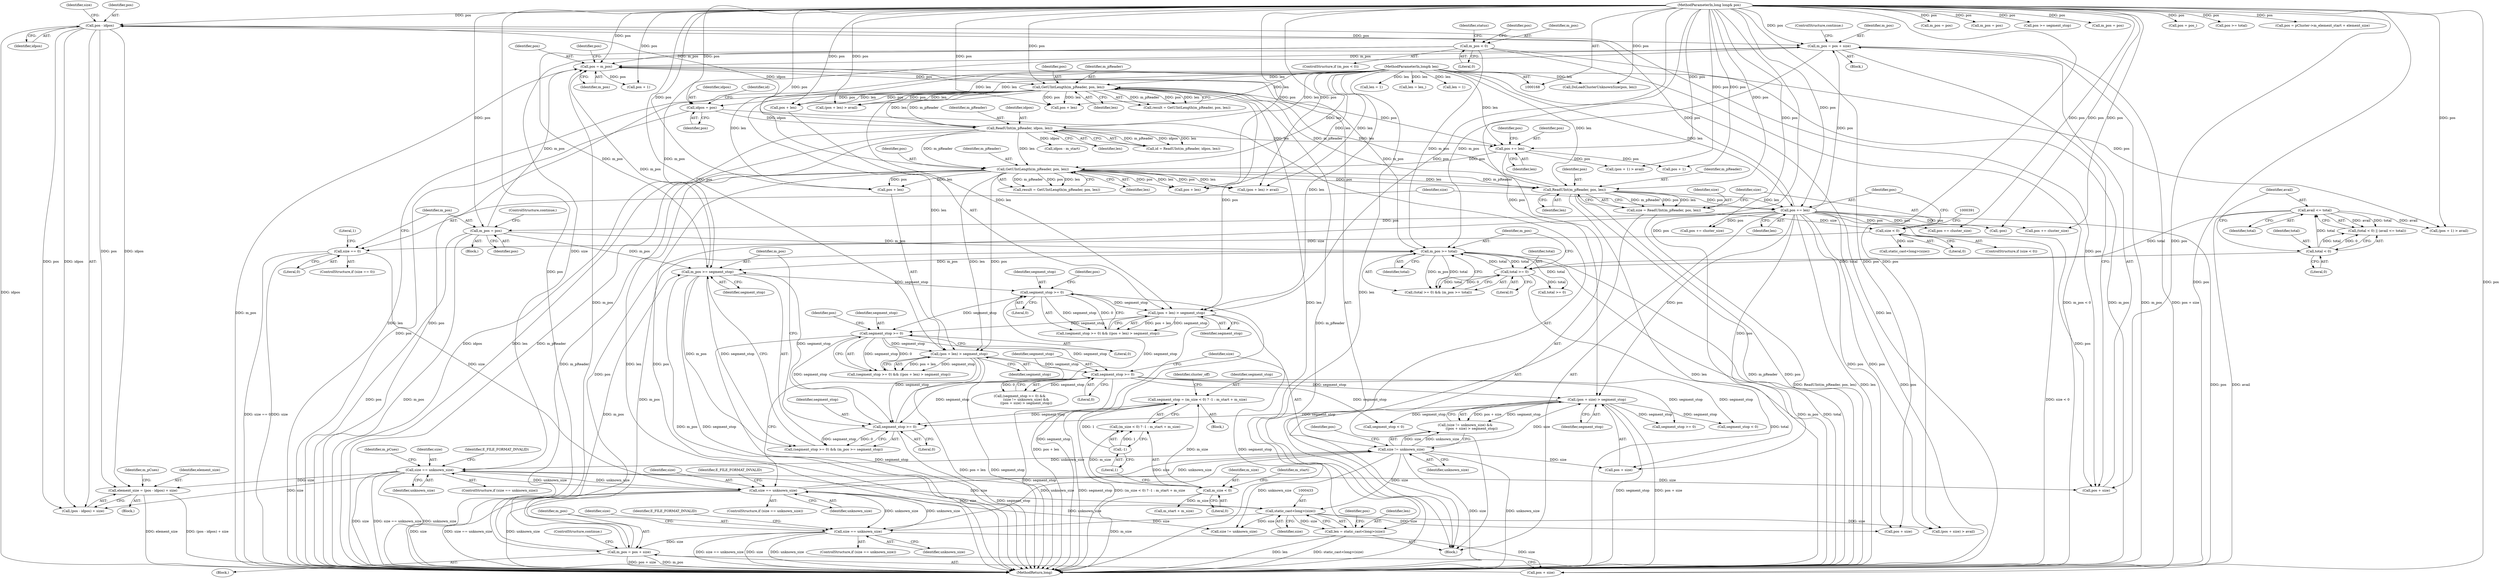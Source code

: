 digraph "1_Android_04839626ed859623901ebd3a5fd483982186b59d_26@integer" {
"1000460" [label="(Call,element_size = (pos - idpos) + size)"];
"1000463" [label="(Call,pos - idpos)"];
"1000169" [label="(MethodParameterIn,long long& pos)"];
"1000393" [label="(Call,pos += len)"];
"1000381" [label="(Call,ReadUInt(m_pReader, pos, len))"];
"1000340" [label="(Call,GetUIntLength(m_pReader, pos, len))"];
"1000311" [label="(Call,ReadUInt(m_pReader, idpos, len))"];
"1000266" [label="(Call,GetUIntLength(m_pReader, pos, len))"];
"1000248" [label="(Call,pos = m_pos)"];
"1000401" [label="(Call,m_pos = pos)"];
"1000473" [label="(Call,m_pos = pos + size)"];
"1000449" [label="(Call,size == unknown_size)"];
"1000432" [label="(Call,static_cast<long>(size))"];
"1000408" [label="(Call,size == unknown_size)"];
"1000397" [label="(Call,size == 0)"];
"1000386" [label="(Call,size < 0)"];
"1000379" [label="(Call,size = ReadUInt(m_pReader, pos, len))"];
"1000485" [label="(Call,size == unknown_size)"];
"1000419" [label="(Call,size != unknown_size)"];
"1000490" [label="(Call,m_pos = pos + size)"];
"1000233" [label="(Call,m_pos >= total)"];
"1000173" [label="(Call,m_pos < 0)"];
"1000230" [label="(Call,total >= 0)"];
"1000201" [label="(Call,avail <= total)"];
"1000198" [label="(Call,total < 0)"];
"1000243" [label="(Call,m_pos >= segment_stop)"];
"1000240" [label="(Call,segment_stop >= 0)"];
"1000360" [label="(Call,segment_stop >= 0)"];
"1000289" [label="(Call,(pos + len) > segment_stop)"];
"1000170" [label="(MethodParameterIn,long& len)"];
"1000286" [label="(Call,segment_stop >= 0)"];
"1000205" [label="(Call,segment_stop = (m_size < 0) ? -1 : m_start + m_size)"];
"1000211" [label="(Call,-1)"];
"1000208" [label="(Call,m_size < 0)"];
"1000422" [label="(Call,(pos + size) > segment_stop)"];
"1000415" [label="(Call,segment_stop >= 0)"];
"1000363" [label="(Call,(pos + len) > segment_stop)"];
"1000430" [label="(Call,len = static_cast<long>(size))"];
"1000305" [label="(Call,idpos = pos)"];
"1000323" [label="(Call,pos += len)"];
"1000396" [label="(ControlStructure,if (size == 0))"];
"1000465" [label="(Identifier,idpos)"];
"1000381" [label="(Call,ReadUInt(m_pReader, pos, len))"];
"1000404" [label="(ControlStructure,continue;)"];
"1000484" [label="(ControlStructure,if (size == unknown_size))"];
"1000249" [label="(Identifier,pos)"];
"1000175" [label="(Literal,0)"];
"1000244" [label="(Identifier,m_pos)"];
"1000449" [label="(Call,size == unknown_size)"];
"1000409" [label="(Identifier,size)"];
"1000710" [label="(Call,segment_stop < 0)"];
"1000363" [label="(Call,(pos + len) > segment_stop)"];
"1000468" [label="(Identifier,m_pCues)"];
"1000705" [label="(Call,m_pos = pos)"];
"1000314" [label="(Identifier,len)"];
"1000235" [label="(Identifier,total)"];
"1000462" [label="(Call,(pos - idpos) + size)"];
"1000386" [label="(Call,size < 0)"];
"1000267" [label="(Identifier,m_pReader)"];
"1000456" [label="(Identifier,m_pCues)"];
"1000266" [label="(Call,GetUIntLength(m_pReader, pos, len))"];
"1000447" [label="(Block,)"];
"1000177" [label="(Call,DoLoadClusterUnknownSize(pos, len))"];
"1000422" [label="(Call,(pos + size) > segment_stop)"];
"1000258" [label="(Call,len = 1)"];
"1000478" [label="(ControlStructure,continue;)"];
"1000239" [label="(Call,(segment_stop >= 0) && (m_pos >= segment_stop))"];
"1000658" [label="(Call,segment_stop >= 0)"];
"1000169" [label="(MethodParameterIn,long long& pos)"];
"1000458" [label="(Block,)"];
"1000198" [label="(Call,total < 0)"];
"1000297" [label="(Call,(pos + len) > avail)"];
"1000394" [label="(Identifier,pos)"];
"1000340" [label="(Call,GetUIntLength(m_pReader, pos, len))"];
"1000342" [label="(Identifier,pos)"];
"1000486" [label="(Identifier,size)"];
"1000364" [label="(Call,pos + len)"];
"1000644" [label="(Call,total >= 0)"];
"1000620" [label="(Call,segment_stop < 0)"];
"1000241" [label="(Identifier,segment_stop)"];
"1000212" [label="(Literal,1)"];
"1000328" [label="(Call,pos + 1)"];
"1000393" [label="(Call,pos += len)"];
"1000615" [label="(Call,m_pos = pos)"];
"1000502" [label="(Call,size != unknown_size)"];
"1000385" [label="(ControlStructure,if (size < 0))"];
"1000213" [label="(Call,m_start + m_size)"];
"1000210" [label="(Literal,0)"];
"1000400" [label="(Block,)"];
"1000424" [label="(Identifier,pos)"];
"1000661" [label="(Call,pos >= segment_stop)"];
"1000417" [label="(Literal,0)"];
"1000408" [label="(Call,size == unknown_size)"];
"1000242" [label="(Literal,0)"];
"1000203" [label="(Identifier,total)"];
"1000312" [label="(Identifier,m_pReader)"];
"1000325" [label="(Identifier,len)"];
"1000491" [label="(Identifier,m_pos)"];
"1000233" [label="(Call,m_pos >= total)"];
"1000232" [label="(Literal,0)"];
"1000209" [label="(Identifier,m_size)"];
"1000240" [label="(Call,segment_stop >= 0)"];
"1000670" [label="(Call,m_pos = pos)"];
"1000415" [label="(Call,segment_stop >= 0)"];
"1000475" [label="(Call,pos + size)"];
"1000229" [label="(Call,(total >= 0) && (m_pos >= total))"];
"1000252" [label="(Call,(pos + 1) > avail)"];
"1000298" [label="(Call,pos + len)"];
"1000431" [label="(Identifier,len)"];
"1000305" [label="(Call,idpos = pos)"];
"1000473" [label="(Call,m_pos = pos + size)"];
"1000639" [label="(Call,pos += cluster_size)"];
"1000450" [label="(Identifier,size)"];
"1000207" [label="(Call,(m_size < 0) ? -1 : m_start + m_size)"];
"1000489" [label="(Identifier,E_FILE_FORMAT_INVALID)"];
"1000324" [label="(Identifier,pos)"];
"1000199" [label="(Identifier,total)"];
"1000341" [label="(Identifier,m_pReader)"];
"1000463" [label="(Call,pos - idpos)"];
"1000214" [label="(Identifier,m_start)"];
"1000285" [label="(Call,(segment_stop >= 0) && ((pos + len) > segment_stop))"];
"1000430" [label="(Call,len = static_cast<long>(size))"];
"1000269" [label="(Identifier,len)"];
"1000234" [label="(Identifier,m_pos)"];
"1000474" [label="(Identifier,m_pos)"];
"1000171" [label="(Block,)"];
"1000460" [label="(Call,element_size = (pos - idpos) + size)"];
"1000250" [label="(Identifier,m_pos)"];
"1000432" [label="(Call,static_cast<long>(size))"];
"1000416" [label="(Identifier,segment_stop)"];
"1000723" [label="(Call,-pos)"];
"1000584" [label="(Call,pos += cluster_size)"];
"1001022" [label="(MethodReturn,long)"];
"1000426" [label="(Identifier,segment_stop)"];
"1000327" [label="(Call,(pos + 1) > avail)"];
"1000483" [label="(Block,)"];
"1000365" [label="(Identifier,pos)"];
"1000438" [label="(Identifier,pos)"];
"1000362" [label="(Literal,0)"];
"1000205" [label="(Call,segment_stop = (m_size < 0) ? -1 : m_start + m_size)"];
"1000268" [label="(Identifier,pos)"];
"1000323" [label="(Call,pos += len)"];
"1000418" [label="(Call,(size != unknown_size) &&\n            ((pos + size) > segment_stop))"];
"1000412" [label="(Identifier,E_FILE_FORMAT_INVALID)"];
"1000387" [label="(Identifier,size)"];
"1000173" [label="(Call,m_pos < 0)"];
"1000466" [label="(Identifier,size)"];
"1000170" [label="(MethodParameterIn,long& len)"];
"1000253" [label="(Call,pos + 1)"];
"1000395" [label="(Identifier,len)"];
"1000464" [label="(Identifier,pos)"];
"1000421" [label="(Identifier,unknown_size)"];
"1000206" [label="(Identifier,segment_stop)"];
"1000254" [label="(Identifier,pos)"];
"1000311" [label="(Call,ReadUInt(m_pReader, idpos, len))"];
"1000397" [label="(Call,size == 0)"];
"1000383" [label="(Identifier,pos)"];
"1000310" [label="(Identifier,id)"];
"1000382" [label="(Identifier,m_pReader)"];
"1000309" [label="(Call,id = ReadUInt(m_pReader, idpos, len))"];
"1000498" [label="(Call,idpos - m_start)"];
"1000495" [label="(ControlStructure,continue;)"];
"1000197" [label="(Call,(total < 0) || (avail <= total))"];
"1000202" [label="(Identifier,avail)"];
"1000407" [label="(ControlStructure,if (size == unknown_size))"];
"1000530" [label="(Call,len = len_)"];
"1000371" [label="(Call,(pos + len) > avail)"];
"1000492" [label="(Call,pos + size)"];
"1000287" [label="(Identifier,segment_stop)"];
"1000211" [label="(Call,-1)"];
"1000367" [label="(Identifier,segment_stop)"];
"1000414" [label="(Call,(segment_stop >= 0) &&\n            (size != unknown_size) &&\n            ((pos + size) > segment_stop))"];
"1000333" [label="(Call,len = 1)"];
"1000437" [label="(Call,pos + size)"];
"1000231" [label="(Identifier,total)"];
"1000329" [label="(Identifier,pos)"];
"1000248" [label="(Call,pos = m_pos)"];
"1000360" [label="(Call,segment_stop >= 0)"];
"1000307" [label="(Identifier,pos)"];
"1000390" [label="(Call,static_cast<long>(size))"];
"1000289" [label="(Call,(pos + len) > segment_stop)"];
"1000403" [label="(Identifier,pos)"];
"1000487" [label="(Identifier,unknown_size)"];
"1000286" [label="(Call,segment_stop >= 0)"];
"1000380" [label="(Identifier,size)"];
"1000451" [label="(Identifier,unknown_size)"];
"1000338" [label="(Call,result = GetUIntLength(m_pReader, pos, len))"];
"1000243" [label="(Call,m_pos >= segment_stop)"];
"1000490" [label="(Call,m_pos = pos + size)"];
"1000361" [label="(Identifier,segment_stop)"];
"1000291" [label="(Identifier,pos)"];
"1000399" [label="(Literal,0)"];
"1000372" [label="(Call,pos + len)"];
"1000384" [label="(Identifier,len)"];
"1000200" [label="(Literal,0)"];
"1000227" [label="(Block,)"];
"1000436" [label="(Call,(pos + size) > avail)"];
"1000359" [label="(Call,(segment_stop >= 0) && ((pos + len) > segment_stop))"];
"1000527" [label="(Call,pos = pos_)"];
"1000174" [label="(Identifier,m_pos)"];
"1000647" [label="(Call,pos >= total)"];
"1000406" [label="(Literal,1)"];
"1000290" [label="(Call,pos + len)"];
"1000230" [label="(Call,total >= 0)"];
"1000485" [label="(Call,size == unknown_size)"];
"1000401" [label="(Call,m_pos = pos)"];
"1000313" [label="(Identifier,idpos)"];
"1000184" [label="(Identifier,status)"];
"1000448" [label="(ControlStructure,if (size == unknown_size))"];
"1000423" [label="(Call,pos + size)"];
"1000398" [label="(Identifier,size)"];
"1000178" [label="(Identifier,pos)"];
"1000201" [label="(Call,avail <= total)"];
"1000306" [label="(Identifier,idpos)"];
"1000461" [label="(Identifier,element_size)"];
"1000420" [label="(Identifier,size)"];
"1000453" [label="(Identifier,E_FILE_FORMAT_INVALID)"];
"1000419" [label="(Call,size != unknown_size)"];
"1000288" [label="(Literal,0)"];
"1000264" [label="(Call,result = GetUIntLength(m_pReader, pos, len))"];
"1000410" [label="(Identifier,unknown_size)"];
"1000388" [label="(Literal,0)"];
"1000599" [label="(Call,pos = pCluster->m_element_start + element_size)"];
"1000245" [label="(Identifier,segment_stop)"];
"1000343" [label="(Identifier,len)"];
"1000434" [label="(Identifier,size)"];
"1000402" [label="(Identifier,m_pos)"];
"1000218" [label="(Identifier,cluster_off)"];
"1000208" [label="(Call,m_size < 0)"];
"1000379" [label="(Call,size = ReadUInt(m_pReader, pos, len))"];
"1000702" [label="(Call,pos += cluster_size)"];
"1000172" [label="(ControlStructure,if (m_pos < 0))"];
"1000293" [label="(Identifier,segment_stop)"];
"1000460" -> "1000458"  [label="AST: "];
"1000460" -> "1000462"  [label="CFG: "];
"1000461" -> "1000460"  [label="AST: "];
"1000462" -> "1000460"  [label="AST: "];
"1000468" -> "1000460"  [label="CFG: "];
"1000460" -> "1001022"  [label="DDG: element_size"];
"1000460" -> "1001022"  [label="DDG: (pos - idpos) + size"];
"1000463" -> "1000460"  [label="DDG: pos"];
"1000463" -> "1000460"  [label="DDG: idpos"];
"1000449" -> "1000460"  [label="DDG: size"];
"1000463" -> "1000462"  [label="AST: "];
"1000463" -> "1000465"  [label="CFG: "];
"1000464" -> "1000463"  [label="AST: "];
"1000465" -> "1000463"  [label="AST: "];
"1000466" -> "1000463"  [label="CFG: "];
"1000463" -> "1001022"  [label="DDG: idpos"];
"1000463" -> "1000462"  [label="DDG: pos"];
"1000463" -> "1000462"  [label="DDG: idpos"];
"1000169" -> "1000463"  [label="DDG: pos"];
"1000393" -> "1000463"  [label="DDG: pos"];
"1000311" -> "1000463"  [label="DDG: idpos"];
"1000463" -> "1000473"  [label="DDG: pos"];
"1000463" -> "1000475"  [label="DDG: pos"];
"1000169" -> "1000168"  [label="AST: "];
"1000169" -> "1001022"  [label="DDG: pos"];
"1000169" -> "1000177"  [label="DDG: pos"];
"1000169" -> "1000248"  [label="DDG: pos"];
"1000169" -> "1000252"  [label="DDG: pos"];
"1000169" -> "1000253"  [label="DDG: pos"];
"1000169" -> "1000266"  [label="DDG: pos"];
"1000169" -> "1000289"  [label="DDG: pos"];
"1000169" -> "1000290"  [label="DDG: pos"];
"1000169" -> "1000297"  [label="DDG: pos"];
"1000169" -> "1000298"  [label="DDG: pos"];
"1000169" -> "1000305"  [label="DDG: pos"];
"1000169" -> "1000323"  [label="DDG: pos"];
"1000169" -> "1000327"  [label="DDG: pos"];
"1000169" -> "1000328"  [label="DDG: pos"];
"1000169" -> "1000340"  [label="DDG: pos"];
"1000169" -> "1000363"  [label="DDG: pos"];
"1000169" -> "1000364"  [label="DDG: pos"];
"1000169" -> "1000371"  [label="DDG: pos"];
"1000169" -> "1000372"  [label="DDG: pos"];
"1000169" -> "1000381"  [label="DDG: pos"];
"1000169" -> "1000393"  [label="DDG: pos"];
"1000169" -> "1000401"  [label="DDG: pos"];
"1000169" -> "1000422"  [label="DDG: pos"];
"1000169" -> "1000423"  [label="DDG: pos"];
"1000169" -> "1000436"  [label="DDG: pos"];
"1000169" -> "1000437"  [label="DDG: pos"];
"1000169" -> "1000473"  [label="DDG: pos"];
"1000169" -> "1000475"  [label="DDG: pos"];
"1000169" -> "1000490"  [label="DDG: pos"];
"1000169" -> "1000492"  [label="DDG: pos"];
"1000169" -> "1000527"  [label="DDG: pos"];
"1000169" -> "1000584"  [label="DDG: pos"];
"1000169" -> "1000599"  [label="DDG: pos"];
"1000169" -> "1000615"  [label="DDG: pos"];
"1000169" -> "1000639"  [label="DDG: pos"];
"1000169" -> "1000647"  [label="DDG: pos"];
"1000169" -> "1000661"  [label="DDG: pos"];
"1000169" -> "1000670"  [label="DDG: pos"];
"1000169" -> "1000702"  [label="DDG: pos"];
"1000169" -> "1000705"  [label="DDG: pos"];
"1000169" -> "1000723"  [label="DDG: pos"];
"1000393" -> "1000227"  [label="AST: "];
"1000393" -> "1000395"  [label="CFG: "];
"1000394" -> "1000393"  [label="AST: "];
"1000395" -> "1000393"  [label="AST: "];
"1000398" -> "1000393"  [label="CFG: "];
"1000393" -> "1001022"  [label="DDG: pos"];
"1000393" -> "1001022"  [label="DDG: len"];
"1000381" -> "1000393"  [label="DDG: len"];
"1000381" -> "1000393"  [label="DDG: pos"];
"1000170" -> "1000393"  [label="DDG: len"];
"1000393" -> "1000401"  [label="DDG: pos"];
"1000393" -> "1000422"  [label="DDG: pos"];
"1000393" -> "1000423"  [label="DDG: pos"];
"1000393" -> "1000436"  [label="DDG: pos"];
"1000393" -> "1000437"  [label="DDG: pos"];
"1000393" -> "1000473"  [label="DDG: pos"];
"1000393" -> "1000475"  [label="DDG: pos"];
"1000393" -> "1000490"  [label="DDG: pos"];
"1000393" -> "1000492"  [label="DDG: pos"];
"1000393" -> "1000584"  [label="DDG: pos"];
"1000393" -> "1000639"  [label="DDG: pos"];
"1000393" -> "1000702"  [label="DDG: pos"];
"1000393" -> "1000723"  [label="DDG: pos"];
"1000381" -> "1000379"  [label="AST: "];
"1000381" -> "1000384"  [label="CFG: "];
"1000382" -> "1000381"  [label="AST: "];
"1000383" -> "1000381"  [label="AST: "];
"1000384" -> "1000381"  [label="AST: "];
"1000379" -> "1000381"  [label="CFG: "];
"1000381" -> "1001022"  [label="DDG: pos"];
"1000381" -> "1001022"  [label="DDG: len"];
"1000381" -> "1001022"  [label="DDG: m_pReader"];
"1000381" -> "1000266"  [label="DDG: m_pReader"];
"1000381" -> "1000266"  [label="DDG: len"];
"1000381" -> "1000379"  [label="DDG: m_pReader"];
"1000381" -> "1000379"  [label="DDG: pos"];
"1000381" -> "1000379"  [label="DDG: len"];
"1000340" -> "1000381"  [label="DDG: m_pReader"];
"1000340" -> "1000381"  [label="DDG: pos"];
"1000340" -> "1000381"  [label="DDG: len"];
"1000170" -> "1000381"  [label="DDG: len"];
"1000340" -> "1000338"  [label="AST: "];
"1000340" -> "1000343"  [label="CFG: "];
"1000341" -> "1000340"  [label="AST: "];
"1000342" -> "1000340"  [label="AST: "];
"1000343" -> "1000340"  [label="AST: "];
"1000338" -> "1000340"  [label="CFG: "];
"1000340" -> "1001022"  [label="DDG: len"];
"1000340" -> "1001022"  [label="DDG: pos"];
"1000340" -> "1001022"  [label="DDG: m_pReader"];
"1000340" -> "1000338"  [label="DDG: m_pReader"];
"1000340" -> "1000338"  [label="DDG: pos"];
"1000340" -> "1000338"  [label="DDG: len"];
"1000311" -> "1000340"  [label="DDG: m_pReader"];
"1000311" -> "1000340"  [label="DDG: len"];
"1000323" -> "1000340"  [label="DDG: pos"];
"1000170" -> "1000340"  [label="DDG: len"];
"1000340" -> "1000363"  [label="DDG: pos"];
"1000340" -> "1000363"  [label="DDG: len"];
"1000340" -> "1000364"  [label="DDG: pos"];
"1000340" -> "1000364"  [label="DDG: len"];
"1000340" -> "1000371"  [label="DDG: pos"];
"1000340" -> "1000371"  [label="DDG: len"];
"1000340" -> "1000372"  [label="DDG: pos"];
"1000340" -> "1000372"  [label="DDG: len"];
"1000311" -> "1000309"  [label="AST: "];
"1000311" -> "1000314"  [label="CFG: "];
"1000312" -> "1000311"  [label="AST: "];
"1000313" -> "1000311"  [label="AST: "];
"1000314" -> "1000311"  [label="AST: "];
"1000309" -> "1000311"  [label="CFG: "];
"1000311" -> "1001022"  [label="DDG: m_pReader"];
"1000311" -> "1001022"  [label="DDG: idpos"];
"1000311" -> "1001022"  [label="DDG: len"];
"1000311" -> "1000309"  [label="DDG: m_pReader"];
"1000311" -> "1000309"  [label="DDG: idpos"];
"1000311" -> "1000309"  [label="DDG: len"];
"1000266" -> "1000311"  [label="DDG: m_pReader"];
"1000266" -> "1000311"  [label="DDG: len"];
"1000305" -> "1000311"  [label="DDG: idpos"];
"1000170" -> "1000311"  [label="DDG: len"];
"1000311" -> "1000323"  [label="DDG: len"];
"1000311" -> "1000498"  [label="DDG: idpos"];
"1000266" -> "1000264"  [label="AST: "];
"1000266" -> "1000269"  [label="CFG: "];
"1000267" -> "1000266"  [label="AST: "];
"1000268" -> "1000266"  [label="AST: "];
"1000269" -> "1000266"  [label="AST: "];
"1000264" -> "1000266"  [label="CFG: "];
"1000266" -> "1001022"  [label="DDG: len"];
"1000266" -> "1001022"  [label="DDG: pos"];
"1000266" -> "1001022"  [label="DDG: m_pReader"];
"1000266" -> "1000264"  [label="DDG: m_pReader"];
"1000266" -> "1000264"  [label="DDG: pos"];
"1000266" -> "1000264"  [label="DDG: len"];
"1000248" -> "1000266"  [label="DDG: pos"];
"1000430" -> "1000266"  [label="DDG: len"];
"1000170" -> "1000266"  [label="DDG: len"];
"1000266" -> "1000289"  [label="DDG: pos"];
"1000266" -> "1000289"  [label="DDG: len"];
"1000266" -> "1000290"  [label="DDG: pos"];
"1000266" -> "1000290"  [label="DDG: len"];
"1000266" -> "1000297"  [label="DDG: pos"];
"1000266" -> "1000297"  [label="DDG: len"];
"1000266" -> "1000298"  [label="DDG: pos"];
"1000266" -> "1000298"  [label="DDG: len"];
"1000266" -> "1000305"  [label="DDG: pos"];
"1000266" -> "1000323"  [label="DDG: pos"];
"1000248" -> "1000227"  [label="AST: "];
"1000248" -> "1000250"  [label="CFG: "];
"1000249" -> "1000248"  [label="AST: "];
"1000250" -> "1000248"  [label="AST: "];
"1000254" -> "1000248"  [label="CFG: "];
"1000248" -> "1001022"  [label="DDG: m_pos"];
"1000401" -> "1000248"  [label="DDG: m_pos"];
"1000473" -> "1000248"  [label="DDG: m_pos"];
"1000490" -> "1000248"  [label="DDG: m_pos"];
"1000233" -> "1000248"  [label="DDG: m_pos"];
"1000243" -> "1000248"  [label="DDG: m_pos"];
"1000173" -> "1000248"  [label="DDG: m_pos"];
"1000248" -> "1000252"  [label="DDG: pos"];
"1000248" -> "1000253"  [label="DDG: pos"];
"1000401" -> "1000400"  [label="AST: "];
"1000401" -> "1000403"  [label="CFG: "];
"1000402" -> "1000401"  [label="AST: "];
"1000403" -> "1000401"  [label="AST: "];
"1000404" -> "1000401"  [label="CFG: "];
"1000401" -> "1001022"  [label="DDG: m_pos"];
"1000401" -> "1001022"  [label="DDG: pos"];
"1000401" -> "1000233"  [label="DDG: m_pos"];
"1000401" -> "1000243"  [label="DDG: m_pos"];
"1000473" -> "1000447"  [label="AST: "];
"1000473" -> "1000475"  [label="CFG: "];
"1000474" -> "1000473"  [label="AST: "];
"1000475" -> "1000473"  [label="AST: "];
"1000478" -> "1000473"  [label="CFG: "];
"1000473" -> "1001022"  [label="DDG: m_pos"];
"1000473" -> "1001022"  [label="DDG: pos + size"];
"1000473" -> "1000233"  [label="DDG: m_pos"];
"1000473" -> "1000243"  [label="DDG: m_pos"];
"1000449" -> "1000473"  [label="DDG: size"];
"1000449" -> "1000448"  [label="AST: "];
"1000449" -> "1000451"  [label="CFG: "];
"1000450" -> "1000449"  [label="AST: "];
"1000451" -> "1000449"  [label="AST: "];
"1000453" -> "1000449"  [label="CFG: "];
"1000456" -> "1000449"  [label="CFG: "];
"1000449" -> "1001022"  [label="DDG: size"];
"1000449" -> "1001022"  [label="DDG: size == unknown_size"];
"1000449" -> "1001022"  [label="DDG: unknown_size"];
"1000449" -> "1000408"  [label="DDG: unknown_size"];
"1000432" -> "1000449"  [label="DDG: size"];
"1000408" -> "1000449"  [label="DDG: unknown_size"];
"1000419" -> "1000449"  [label="DDG: unknown_size"];
"1000449" -> "1000462"  [label="DDG: size"];
"1000449" -> "1000475"  [label="DDG: size"];
"1000432" -> "1000430"  [label="AST: "];
"1000432" -> "1000434"  [label="CFG: "];
"1000433" -> "1000432"  [label="AST: "];
"1000434" -> "1000432"  [label="AST: "];
"1000430" -> "1000432"  [label="CFG: "];
"1000432" -> "1000430"  [label="DDG: size"];
"1000408" -> "1000432"  [label="DDG: size"];
"1000419" -> "1000432"  [label="DDG: size"];
"1000432" -> "1000436"  [label="DDG: size"];
"1000432" -> "1000437"  [label="DDG: size"];
"1000432" -> "1000485"  [label="DDG: size"];
"1000432" -> "1000502"  [label="DDG: size"];
"1000408" -> "1000407"  [label="AST: "];
"1000408" -> "1000410"  [label="CFG: "];
"1000409" -> "1000408"  [label="AST: "];
"1000410" -> "1000408"  [label="AST: "];
"1000412" -> "1000408"  [label="CFG: "];
"1000416" -> "1000408"  [label="CFG: "];
"1000408" -> "1001022"  [label="DDG: size"];
"1000408" -> "1001022"  [label="DDG: size == unknown_size"];
"1000408" -> "1001022"  [label="DDG: unknown_size"];
"1000397" -> "1000408"  [label="DDG: size"];
"1000485" -> "1000408"  [label="DDG: unknown_size"];
"1000408" -> "1000419"  [label="DDG: size"];
"1000408" -> "1000419"  [label="DDG: unknown_size"];
"1000408" -> "1000485"  [label="DDG: unknown_size"];
"1000408" -> "1000502"  [label="DDG: unknown_size"];
"1000397" -> "1000396"  [label="AST: "];
"1000397" -> "1000399"  [label="CFG: "];
"1000398" -> "1000397"  [label="AST: "];
"1000399" -> "1000397"  [label="AST: "];
"1000402" -> "1000397"  [label="CFG: "];
"1000406" -> "1000397"  [label="CFG: "];
"1000397" -> "1001022"  [label="DDG: size == 0"];
"1000397" -> "1001022"  [label="DDG: size"];
"1000386" -> "1000397"  [label="DDG: size"];
"1000386" -> "1000385"  [label="AST: "];
"1000386" -> "1000388"  [label="CFG: "];
"1000387" -> "1000386"  [label="AST: "];
"1000388" -> "1000386"  [label="AST: "];
"1000391" -> "1000386"  [label="CFG: "];
"1000394" -> "1000386"  [label="CFG: "];
"1000386" -> "1001022"  [label="DDG: size < 0"];
"1000379" -> "1000386"  [label="DDG: size"];
"1000386" -> "1000390"  [label="DDG: size"];
"1000379" -> "1000227"  [label="AST: "];
"1000380" -> "1000379"  [label="AST: "];
"1000387" -> "1000379"  [label="CFG: "];
"1000379" -> "1001022"  [label="DDG: ReadUInt(m_pReader, pos, len)"];
"1000485" -> "1000484"  [label="AST: "];
"1000485" -> "1000487"  [label="CFG: "];
"1000486" -> "1000485"  [label="AST: "];
"1000487" -> "1000485"  [label="AST: "];
"1000489" -> "1000485"  [label="CFG: "];
"1000491" -> "1000485"  [label="CFG: "];
"1000485" -> "1001022"  [label="DDG: size"];
"1000485" -> "1001022"  [label="DDG: unknown_size"];
"1000485" -> "1001022"  [label="DDG: size == unknown_size"];
"1000419" -> "1000485"  [label="DDG: unknown_size"];
"1000485" -> "1000490"  [label="DDG: size"];
"1000485" -> "1000492"  [label="DDG: size"];
"1000419" -> "1000418"  [label="AST: "];
"1000419" -> "1000421"  [label="CFG: "];
"1000420" -> "1000419"  [label="AST: "];
"1000421" -> "1000419"  [label="AST: "];
"1000424" -> "1000419"  [label="CFG: "];
"1000418" -> "1000419"  [label="CFG: "];
"1000419" -> "1001022"  [label="DDG: size"];
"1000419" -> "1001022"  [label="DDG: unknown_size"];
"1000419" -> "1000418"  [label="DDG: size"];
"1000419" -> "1000418"  [label="DDG: unknown_size"];
"1000419" -> "1000422"  [label="DDG: size"];
"1000419" -> "1000423"  [label="DDG: size"];
"1000419" -> "1000502"  [label="DDG: unknown_size"];
"1000490" -> "1000483"  [label="AST: "];
"1000490" -> "1000492"  [label="CFG: "];
"1000491" -> "1000490"  [label="AST: "];
"1000492" -> "1000490"  [label="AST: "];
"1000495" -> "1000490"  [label="CFG: "];
"1000490" -> "1001022"  [label="DDG: m_pos"];
"1000490" -> "1001022"  [label="DDG: pos + size"];
"1000490" -> "1000233"  [label="DDG: m_pos"];
"1000490" -> "1000243"  [label="DDG: m_pos"];
"1000233" -> "1000229"  [label="AST: "];
"1000233" -> "1000235"  [label="CFG: "];
"1000234" -> "1000233"  [label="AST: "];
"1000235" -> "1000233"  [label="AST: "];
"1000229" -> "1000233"  [label="CFG: "];
"1000233" -> "1001022"  [label="DDG: total"];
"1000233" -> "1001022"  [label="DDG: m_pos"];
"1000233" -> "1000230"  [label="DDG: total"];
"1000233" -> "1000229"  [label="DDG: m_pos"];
"1000233" -> "1000229"  [label="DDG: total"];
"1000173" -> "1000233"  [label="DDG: m_pos"];
"1000230" -> "1000233"  [label="DDG: total"];
"1000233" -> "1000243"  [label="DDG: m_pos"];
"1000233" -> "1000644"  [label="DDG: total"];
"1000173" -> "1000172"  [label="AST: "];
"1000173" -> "1000175"  [label="CFG: "];
"1000174" -> "1000173"  [label="AST: "];
"1000175" -> "1000173"  [label="AST: "];
"1000178" -> "1000173"  [label="CFG: "];
"1000184" -> "1000173"  [label="CFG: "];
"1000173" -> "1001022"  [label="DDG: m_pos < 0"];
"1000173" -> "1001022"  [label="DDG: m_pos"];
"1000173" -> "1000243"  [label="DDG: m_pos"];
"1000230" -> "1000229"  [label="AST: "];
"1000230" -> "1000232"  [label="CFG: "];
"1000231" -> "1000230"  [label="AST: "];
"1000232" -> "1000230"  [label="AST: "];
"1000234" -> "1000230"  [label="CFG: "];
"1000229" -> "1000230"  [label="CFG: "];
"1000230" -> "1001022"  [label="DDG: total"];
"1000230" -> "1000229"  [label="DDG: total"];
"1000230" -> "1000229"  [label="DDG: 0"];
"1000201" -> "1000230"  [label="DDG: total"];
"1000198" -> "1000230"  [label="DDG: total"];
"1000230" -> "1000644"  [label="DDG: total"];
"1000201" -> "1000197"  [label="AST: "];
"1000201" -> "1000203"  [label="CFG: "];
"1000202" -> "1000201"  [label="AST: "];
"1000203" -> "1000201"  [label="AST: "];
"1000197" -> "1000201"  [label="CFG: "];
"1000201" -> "1001022"  [label="DDG: avail"];
"1000201" -> "1000197"  [label="DDG: avail"];
"1000201" -> "1000197"  [label="DDG: total"];
"1000198" -> "1000201"  [label="DDG: total"];
"1000201" -> "1000252"  [label="DDG: avail"];
"1000198" -> "1000197"  [label="AST: "];
"1000198" -> "1000200"  [label="CFG: "];
"1000199" -> "1000198"  [label="AST: "];
"1000200" -> "1000198"  [label="AST: "];
"1000202" -> "1000198"  [label="CFG: "];
"1000197" -> "1000198"  [label="CFG: "];
"1000198" -> "1000197"  [label="DDG: total"];
"1000198" -> "1000197"  [label="DDG: 0"];
"1000243" -> "1000239"  [label="AST: "];
"1000243" -> "1000245"  [label="CFG: "];
"1000244" -> "1000243"  [label="AST: "];
"1000245" -> "1000243"  [label="AST: "];
"1000239" -> "1000243"  [label="CFG: "];
"1000243" -> "1001022"  [label="DDG: m_pos"];
"1000243" -> "1001022"  [label="DDG: segment_stop"];
"1000243" -> "1000239"  [label="DDG: m_pos"];
"1000243" -> "1000239"  [label="DDG: segment_stop"];
"1000240" -> "1000243"  [label="DDG: segment_stop"];
"1000243" -> "1000286"  [label="DDG: segment_stop"];
"1000240" -> "1000239"  [label="AST: "];
"1000240" -> "1000242"  [label="CFG: "];
"1000241" -> "1000240"  [label="AST: "];
"1000242" -> "1000240"  [label="AST: "];
"1000244" -> "1000240"  [label="CFG: "];
"1000239" -> "1000240"  [label="CFG: "];
"1000240" -> "1001022"  [label="DDG: segment_stop"];
"1000240" -> "1000239"  [label="DDG: segment_stop"];
"1000240" -> "1000239"  [label="DDG: 0"];
"1000360" -> "1000240"  [label="DDG: segment_stop"];
"1000205" -> "1000240"  [label="DDG: segment_stop"];
"1000422" -> "1000240"  [label="DDG: segment_stop"];
"1000363" -> "1000240"  [label="DDG: segment_stop"];
"1000415" -> "1000240"  [label="DDG: segment_stop"];
"1000240" -> "1000286"  [label="DDG: segment_stop"];
"1000360" -> "1000359"  [label="AST: "];
"1000360" -> "1000362"  [label="CFG: "];
"1000361" -> "1000360"  [label="AST: "];
"1000362" -> "1000360"  [label="AST: "];
"1000365" -> "1000360"  [label="CFG: "];
"1000359" -> "1000360"  [label="CFG: "];
"1000360" -> "1001022"  [label="DDG: segment_stop"];
"1000360" -> "1000359"  [label="DDG: segment_stop"];
"1000360" -> "1000359"  [label="DDG: 0"];
"1000289" -> "1000360"  [label="DDG: segment_stop"];
"1000286" -> "1000360"  [label="DDG: segment_stop"];
"1000360" -> "1000363"  [label="DDG: segment_stop"];
"1000360" -> "1000415"  [label="DDG: segment_stop"];
"1000289" -> "1000285"  [label="AST: "];
"1000289" -> "1000293"  [label="CFG: "];
"1000290" -> "1000289"  [label="AST: "];
"1000293" -> "1000289"  [label="AST: "];
"1000285" -> "1000289"  [label="CFG: "];
"1000289" -> "1001022"  [label="DDG: pos + len"];
"1000289" -> "1001022"  [label="DDG: segment_stop"];
"1000289" -> "1000285"  [label="DDG: pos + len"];
"1000289" -> "1000285"  [label="DDG: segment_stop"];
"1000170" -> "1000289"  [label="DDG: len"];
"1000286" -> "1000289"  [label="DDG: segment_stop"];
"1000170" -> "1000168"  [label="AST: "];
"1000170" -> "1001022"  [label="DDG: len"];
"1000170" -> "1000177"  [label="DDG: len"];
"1000170" -> "1000258"  [label="DDG: len"];
"1000170" -> "1000290"  [label="DDG: len"];
"1000170" -> "1000297"  [label="DDG: len"];
"1000170" -> "1000298"  [label="DDG: len"];
"1000170" -> "1000323"  [label="DDG: len"];
"1000170" -> "1000333"  [label="DDG: len"];
"1000170" -> "1000363"  [label="DDG: len"];
"1000170" -> "1000364"  [label="DDG: len"];
"1000170" -> "1000371"  [label="DDG: len"];
"1000170" -> "1000372"  [label="DDG: len"];
"1000170" -> "1000430"  [label="DDG: len"];
"1000170" -> "1000530"  [label="DDG: len"];
"1000286" -> "1000285"  [label="AST: "];
"1000286" -> "1000288"  [label="CFG: "];
"1000287" -> "1000286"  [label="AST: "];
"1000288" -> "1000286"  [label="AST: "];
"1000291" -> "1000286"  [label="CFG: "];
"1000285" -> "1000286"  [label="CFG: "];
"1000286" -> "1001022"  [label="DDG: segment_stop"];
"1000286" -> "1000285"  [label="DDG: segment_stop"];
"1000286" -> "1000285"  [label="DDG: 0"];
"1000205" -> "1000171"  [label="AST: "];
"1000205" -> "1000207"  [label="CFG: "];
"1000206" -> "1000205"  [label="AST: "];
"1000207" -> "1000205"  [label="AST: "];
"1000218" -> "1000205"  [label="CFG: "];
"1000205" -> "1001022"  [label="DDG: segment_stop"];
"1000205" -> "1001022"  [label="DDG: (m_size < 0) ? -1 : m_start + m_size"];
"1000211" -> "1000205"  [label="DDG: 1"];
"1000208" -> "1000205"  [label="DDG: m_size"];
"1000211" -> "1000207"  [label="AST: "];
"1000211" -> "1000212"  [label="CFG: "];
"1000212" -> "1000211"  [label="AST: "];
"1000207" -> "1000211"  [label="CFG: "];
"1000211" -> "1000207"  [label="DDG: 1"];
"1000208" -> "1000207"  [label="AST: "];
"1000208" -> "1000210"  [label="CFG: "];
"1000209" -> "1000208"  [label="AST: "];
"1000210" -> "1000208"  [label="AST: "];
"1000212" -> "1000208"  [label="CFG: "];
"1000214" -> "1000208"  [label="CFG: "];
"1000208" -> "1001022"  [label="DDG: m_size"];
"1000208" -> "1000207"  [label="DDG: m_size"];
"1000208" -> "1000213"  [label="DDG: m_size"];
"1000422" -> "1000418"  [label="AST: "];
"1000422" -> "1000426"  [label="CFG: "];
"1000423" -> "1000422"  [label="AST: "];
"1000426" -> "1000422"  [label="AST: "];
"1000418" -> "1000422"  [label="CFG: "];
"1000422" -> "1001022"  [label="DDG: segment_stop"];
"1000422" -> "1001022"  [label="DDG: pos + size"];
"1000422" -> "1000418"  [label="DDG: pos + size"];
"1000422" -> "1000418"  [label="DDG: segment_stop"];
"1000415" -> "1000422"  [label="DDG: segment_stop"];
"1000422" -> "1000620"  [label="DDG: segment_stop"];
"1000422" -> "1000658"  [label="DDG: segment_stop"];
"1000422" -> "1000710"  [label="DDG: segment_stop"];
"1000415" -> "1000414"  [label="AST: "];
"1000415" -> "1000417"  [label="CFG: "];
"1000416" -> "1000415"  [label="AST: "];
"1000417" -> "1000415"  [label="AST: "];
"1000420" -> "1000415"  [label="CFG: "];
"1000414" -> "1000415"  [label="CFG: "];
"1000415" -> "1001022"  [label="DDG: segment_stop"];
"1000415" -> "1000414"  [label="DDG: segment_stop"];
"1000415" -> "1000414"  [label="DDG: 0"];
"1000363" -> "1000415"  [label="DDG: segment_stop"];
"1000415" -> "1000620"  [label="DDG: segment_stop"];
"1000415" -> "1000658"  [label="DDG: segment_stop"];
"1000415" -> "1000710"  [label="DDG: segment_stop"];
"1000363" -> "1000359"  [label="AST: "];
"1000363" -> "1000367"  [label="CFG: "];
"1000364" -> "1000363"  [label="AST: "];
"1000367" -> "1000363"  [label="AST: "];
"1000359" -> "1000363"  [label="CFG: "];
"1000363" -> "1001022"  [label="DDG: pos + len"];
"1000363" -> "1001022"  [label="DDG: segment_stop"];
"1000363" -> "1000359"  [label="DDG: pos + len"];
"1000363" -> "1000359"  [label="DDG: segment_stop"];
"1000430" -> "1000227"  [label="AST: "];
"1000431" -> "1000430"  [label="AST: "];
"1000438" -> "1000430"  [label="CFG: "];
"1000430" -> "1001022"  [label="DDG: static_cast<long>(size)"];
"1000430" -> "1001022"  [label="DDG: len"];
"1000305" -> "1000227"  [label="AST: "];
"1000305" -> "1000307"  [label="CFG: "];
"1000306" -> "1000305"  [label="AST: "];
"1000307" -> "1000305"  [label="AST: "];
"1000310" -> "1000305"  [label="CFG: "];
"1000305" -> "1001022"  [label="DDG: pos"];
"1000323" -> "1000227"  [label="AST: "];
"1000323" -> "1000325"  [label="CFG: "];
"1000324" -> "1000323"  [label="AST: "];
"1000325" -> "1000323"  [label="AST: "];
"1000329" -> "1000323"  [label="CFG: "];
"1000323" -> "1000327"  [label="DDG: pos"];
"1000323" -> "1000328"  [label="DDG: pos"];
}
